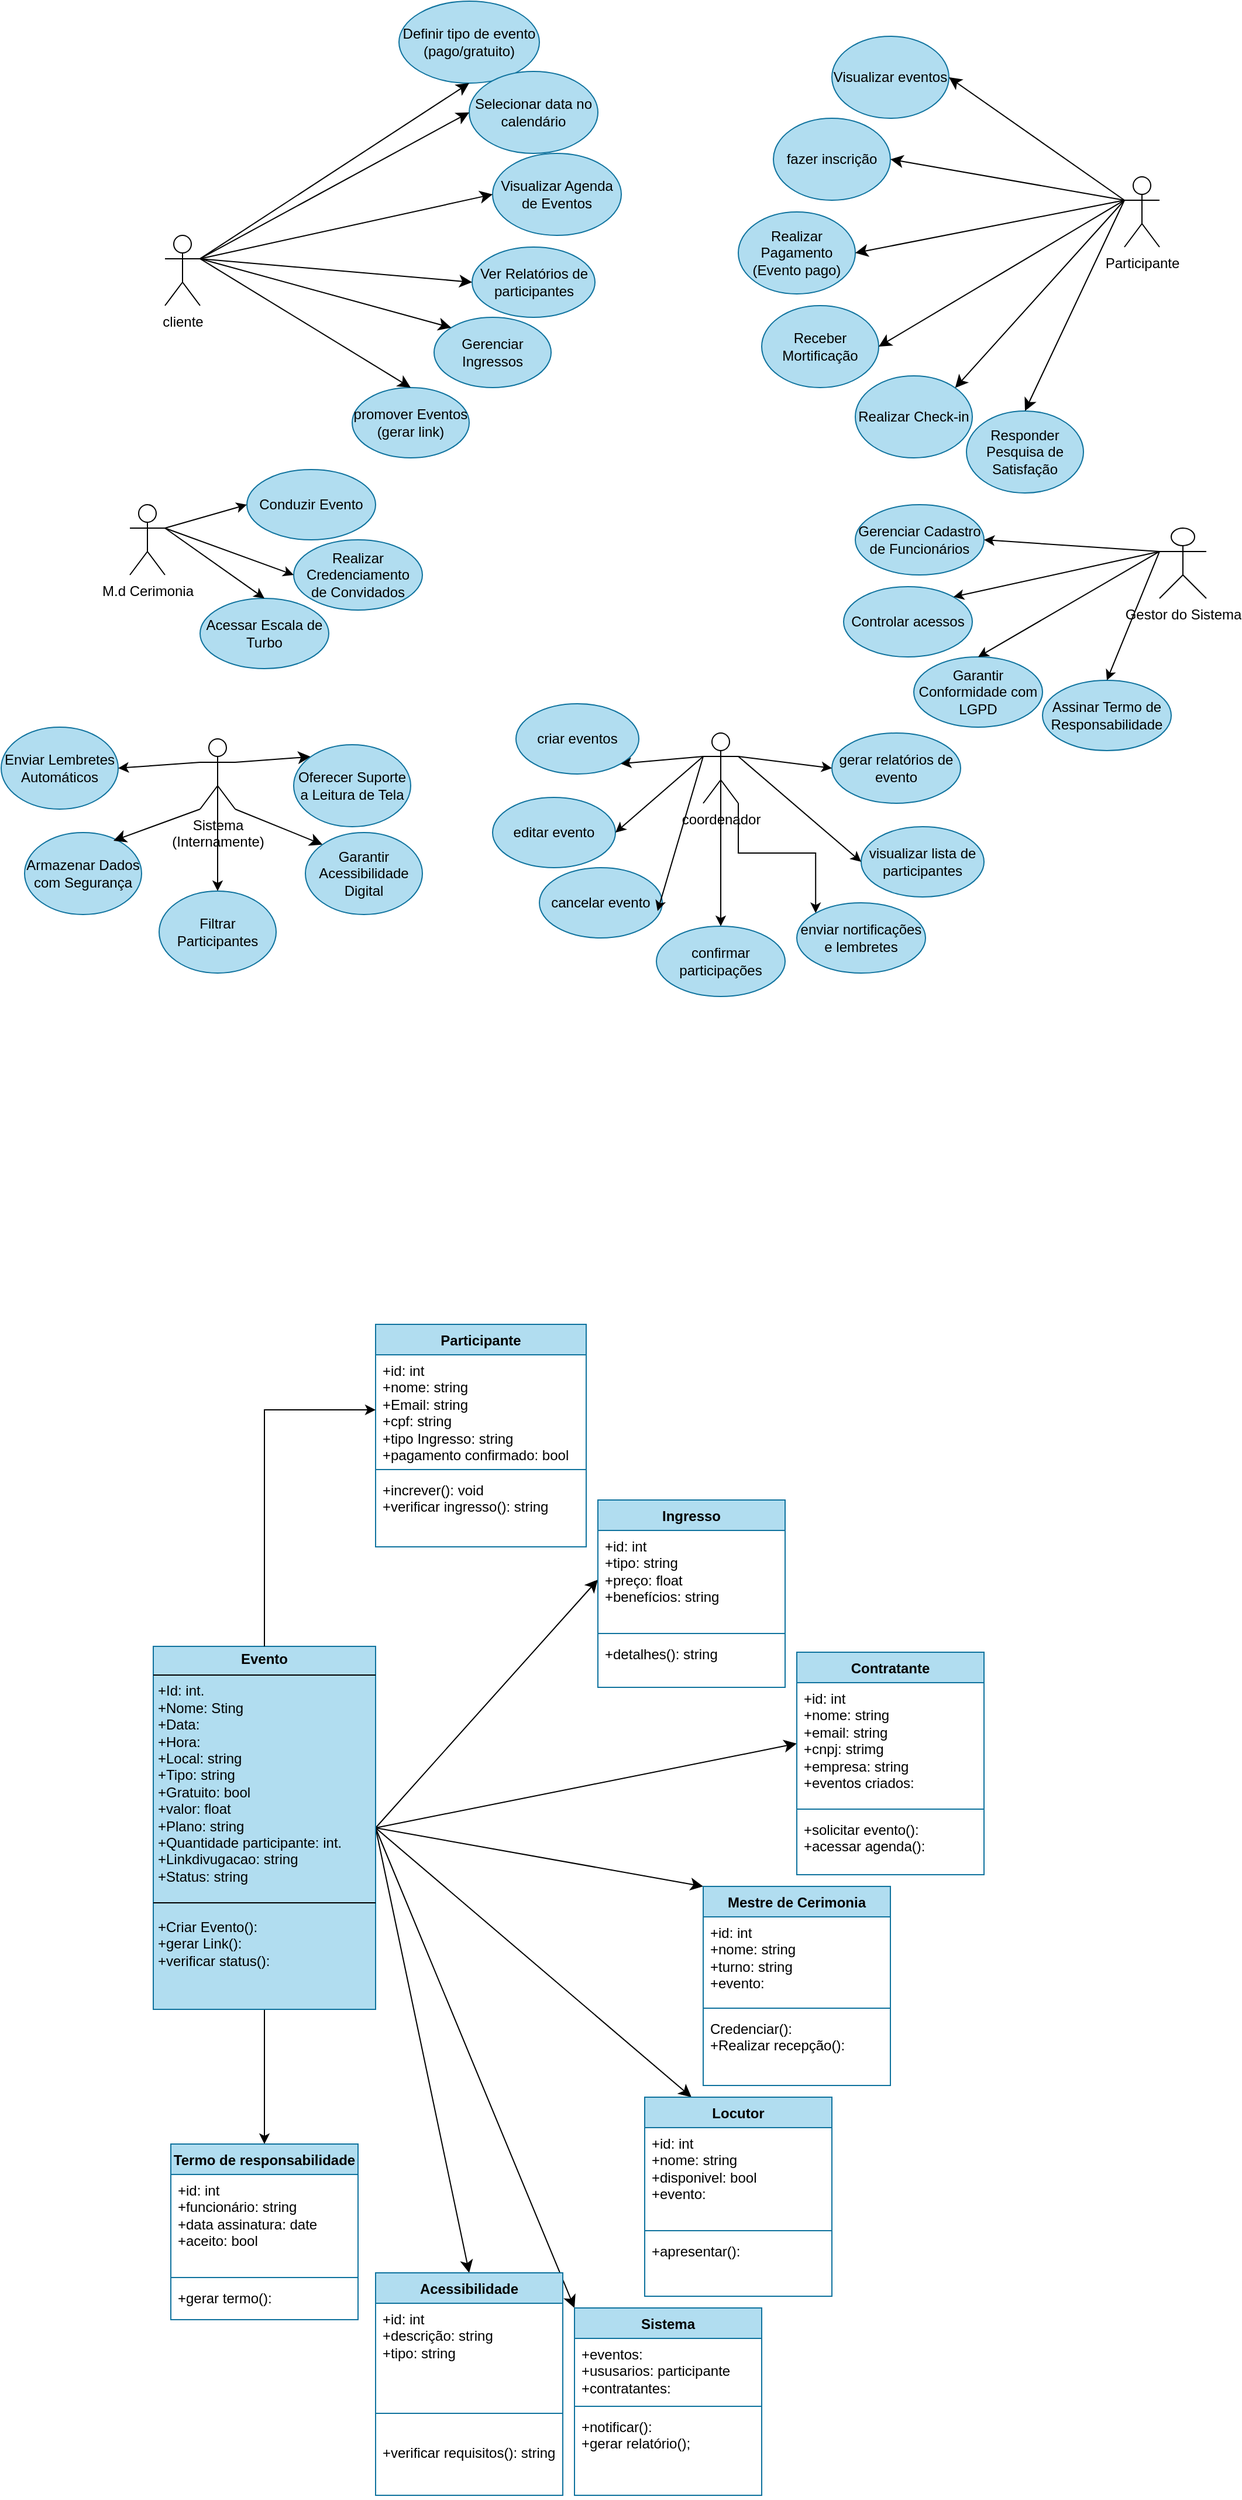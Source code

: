 <mxfile version="26.2.9">
  <diagram id="JZAWQ4HBpYYi_PpOlDHw" name="Página-1">
    <mxGraphModel dx="2228" dy="1177" grid="1" gridSize="10" guides="1" tooltips="1" connect="1" arrows="1" fold="1" page="0" pageScale="1" pageWidth="827" pageHeight="1169" math="0" shadow="0">
      <root>
        <mxCell id="0" />
        <mxCell id="1" parent="0" />
        <mxCell id="Cw2YdNeKRqLK89M7PTCB-3" value="cliente" style="shape=umlActor;verticalLabelPosition=bottom;verticalAlign=top;html=1;outlineConnect=0;" parent="1" vertex="1">
          <mxGeometry x="-290" y="-90" width="30" height="60" as="geometry" />
        </mxCell>
        <mxCell id="Cw2YdNeKRqLK89M7PTCB-4" value="Definir tipo de evento&lt;div&gt;(pago/gratuito)&lt;/div&gt;" style="ellipse;whiteSpace=wrap;html=1;fillColor=#b1ddf0;strokeColor=#10739e;" parent="1" vertex="1">
          <mxGeometry x="-90" y="-290" width="120" height="70" as="geometry" />
        </mxCell>
        <mxCell id="Cw2YdNeKRqLK89M7PTCB-6" value="Selecionar data no&lt;div&gt;calendário&lt;/div&gt;" style="ellipse;whiteSpace=wrap;html=1;fillColor=#b1ddf0;strokeColor=#10739e;" parent="1" vertex="1">
          <mxGeometry x="-30" y="-230" width="110" height="70" as="geometry" />
        </mxCell>
        <mxCell id="Cw2YdNeKRqLK89M7PTCB-8" value="Ver Relatórios de participantes" style="ellipse;whiteSpace=wrap;html=1;fillColor=#b1ddf0;strokeColor=#10739e;" parent="1" vertex="1">
          <mxGeometry x="-27.5" y="-80" width="105" height="60" as="geometry" />
        </mxCell>
        <mxCell id="Cw2YdNeKRqLK89M7PTCB-9" value="Visualizar Agenda de Eventos" style="ellipse;whiteSpace=wrap;html=1;fillColor=#b1ddf0;strokeColor=#10739e;" parent="1" vertex="1">
          <mxGeometry x="-10" y="-160" width="110" height="70" as="geometry" />
        </mxCell>
        <mxCell id="Cw2YdNeKRqLK89M7PTCB-10" value="Gerenciar Ingressos" style="ellipse;whiteSpace=wrap;html=1;fillColor=#b1ddf0;strokeColor=#10739e;" parent="1" vertex="1">
          <mxGeometry x="-60" y="-20" width="100" height="60" as="geometry" />
        </mxCell>
        <mxCell id="Cw2YdNeKRqLK89M7PTCB-11" value="promover Eventos&lt;div&gt;(gerar link)&lt;/div&gt;" style="ellipse;whiteSpace=wrap;html=1;fillColor=#b1ddf0;strokeColor=#10739e;" parent="1" vertex="1">
          <mxGeometry x="-130" y="40" width="100" height="60" as="geometry" />
        </mxCell>
        <mxCell id="Cw2YdNeKRqLK89M7PTCB-12" value="" style="endArrow=classic;html=1;rounded=0;fontSize=12;startSize=8;endSize=8;curved=1;entryX=0.5;entryY=1;entryDx=0;entryDy=0;exitX=1;exitY=0.333;exitDx=0;exitDy=0;exitPerimeter=0;" parent="1" source="Cw2YdNeKRqLK89M7PTCB-3" target="Cw2YdNeKRqLK89M7PTCB-4" edge="1">
          <mxGeometry width="50" height="50" relative="1" as="geometry">
            <mxPoint x="-120" y="-150" as="sourcePoint" />
            <mxPoint x="-70" y="-200" as="targetPoint" />
          </mxGeometry>
        </mxCell>
        <mxCell id="Cw2YdNeKRqLK89M7PTCB-13" value="" style="endArrow=classic;html=1;rounded=0;fontSize=12;startSize=8;endSize=8;curved=1;exitX=1;exitY=0.333;exitDx=0;exitDy=0;exitPerimeter=0;entryX=0;entryY=0.5;entryDx=0;entryDy=0;" parent="1" source="Cw2YdNeKRqLK89M7PTCB-3" target="Cw2YdNeKRqLK89M7PTCB-6" edge="1">
          <mxGeometry width="50" height="50" relative="1" as="geometry">
            <mxPoint x="-90" y="-100" as="sourcePoint" />
            <mxPoint x="-40" y="-150" as="targetPoint" />
          </mxGeometry>
        </mxCell>
        <mxCell id="Cw2YdNeKRqLK89M7PTCB-15" value="" style="endArrow=classic;html=1;rounded=0;fontSize=12;startSize=8;endSize=8;curved=1;exitX=1;exitY=0.333;exitDx=0;exitDy=0;exitPerimeter=0;entryX=0;entryY=0.5;entryDx=0;entryDy=0;" parent="1" source="Cw2YdNeKRqLK89M7PTCB-3" target="Cw2YdNeKRqLK89M7PTCB-9" edge="1">
          <mxGeometry width="50" height="50" relative="1" as="geometry">
            <mxPoint x="-70" y="-50" as="sourcePoint" />
            <mxPoint x="-20" y="-100" as="targetPoint" />
          </mxGeometry>
        </mxCell>
        <mxCell id="Cw2YdNeKRqLK89M7PTCB-16" value="" style="endArrow=classic;html=1;rounded=0;fontSize=12;startSize=8;endSize=8;curved=1;exitX=1;exitY=0.333;exitDx=0;exitDy=0;exitPerimeter=0;entryX=0;entryY=0.5;entryDx=0;entryDy=0;" parent="1" source="Cw2YdNeKRqLK89M7PTCB-3" target="Cw2YdNeKRqLK89M7PTCB-8" edge="1">
          <mxGeometry width="50" height="50" relative="1" as="geometry">
            <mxPoint x="-80" y="20" as="sourcePoint" />
            <mxPoint x="-30" y="-30" as="targetPoint" />
          </mxGeometry>
        </mxCell>
        <mxCell id="Cw2YdNeKRqLK89M7PTCB-17" value="" style="endArrow=classic;html=1;rounded=0;fontSize=12;startSize=8;endSize=8;curved=1;exitX=1;exitY=0.333;exitDx=0;exitDy=0;exitPerimeter=0;entryX=0;entryY=0;entryDx=0;entryDy=0;" parent="1" source="Cw2YdNeKRqLK89M7PTCB-3" target="Cw2YdNeKRqLK89M7PTCB-10" edge="1">
          <mxGeometry width="50" height="50" relative="1" as="geometry">
            <mxPoint x="-110" y="60" as="sourcePoint" />
            <mxPoint x="-60" y="10" as="targetPoint" />
          </mxGeometry>
        </mxCell>
        <mxCell id="Cw2YdNeKRqLK89M7PTCB-18" value="" style="endArrow=classic;html=1;rounded=0;fontSize=12;startSize=8;endSize=8;curved=1;exitX=1;exitY=0.333;exitDx=0;exitDy=0;exitPerimeter=0;entryX=0.5;entryY=0;entryDx=0;entryDy=0;" parent="1" source="Cw2YdNeKRqLK89M7PTCB-3" target="Cw2YdNeKRqLK89M7PTCB-11" edge="1">
          <mxGeometry width="50" height="50" relative="1" as="geometry">
            <mxPoint x="-140" y="-80" as="sourcePoint" />
            <mxPoint x="-40" y="40" as="targetPoint" />
          </mxGeometry>
        </mxCell>
        <mxCell id="Cw2YdNeKRqLK89M7PTCB-19" value="Participante" style="shape=umlActor;verticalLabelPosition=bottom;verticalAlign=top;html=1;outlineConnect=0;" parent="1" vertex="1">
          <mxGeometry x="530" y="-140" width="30" height="60" as="geometry" />
        </mxCell>
        <mxCell id="Cw2YdNeKRqLK89M7PTCB-20" value="fazer inscrição" style="ellipse;whiteSpace=wrap;html=1;fillColor=#b1ddf0;strokeColor=#10739e;" parent="1" vertex="1">
          <mxGeometry x="230" y="-190" width="100" height="70" as="geometry" />
        </mxCell>
        <mxCell id="Cw2YdNeKRqLK89M7PTCB-21" value="Realizar Check-in" style="ellipse;whiteSpace=wrap;html=1;fillColor=#b1ddf0;strokeColor=#10739e;" parent="1" vertex="1">
          <mxGeometry x="300" y="30" width="100" height="70" as="geometry" />
        </mxCell>
        <mxCell id="Cw2YdNeKRqLK89M7PTCB-22" value="Realizar Pagamento&lt;div&gt;(Evento pago)&lt;/div&gt;" style="ellipse;whiteSpace=wrap;html=1;fillColor=#b1ddf0;strokeColor=#10739e;" parent="1" vertex="1">
          <mxGeometry x="200" y="-110" width="100" height="70" as="geometry" />
        </mxCell>
        <mxCell id="Cw2YdNeKRqLK89M7PTCB-23" value="Visualizar eventos" style="ellipse;whiteSpace=wrap;html=1;fillColor=#b1ddf0;strokeColor=#10739e;" parent="1" vertex="1">
          <mxGeometry x="280" y="-260" width="100" height="70" as="geometry" />
        </mxCell>
        <mxCell id="Cw2YdNeKRqLK89M7PTCB-24" value="Responder Pesquisa de Satisfação" style="ellipse;whiteSpace=wrap;html=1;fillColor=#b1ddf0;strokeColor=#10739e;" parent="1" vertex="1">
          <mxGeometry x="395" y="60" width="100" height="70" as="geometry" />
        </mxCell>
        <mxCell id="Cw2YdNeKRqLK89M7PTCB-25" value="Receber Mortificação" style="ellipse;whiteSpace=wrap;html=1;fillColor=#b1ddf0;strokeColor=#10739e;" parent="1" vertex="1">
          <mxGeometry x="220" y="-30" width="100" height="70" as="geometry" />
        </mxCell>
        <mxCell id="Cw2YdNeKRqLK89M7PTCB-26" value="" style="endArrow=classic;html=1;rounded=0;fontSize=12;startSize=8;endSize=8;curved=1;exitX=0;exitY=0.333;exitDx=0;exitDy=0;exitPerimeter=0;entryX=1;entryY=0.5;entryDx=0;entryDy=0;" parent="1" source="Cw2YdNeKRqLK89M7PTCB-19" target="Cw2YdNeKRqLK89M7PTCB-23" edge="1">
          <mxGeometry width="50" height="50" relative="1" as="geometry">
            <mxPoint x="510" y="-20" as="sourcePoint" />
            <mxPoint x="560" y="-70" as="targetPoint" />
          </mxGeometry>
        </mxCell>
        <mxCell id="Cw2YdNeKRqLK89M7PTCB-27" value="" style="endArrow=classic;html=1;rounded=0;fontSize=12;startSize=8;endSize=8;curved=1;exitX=0;exitY=0.333;exitDx=0;exitDy=0;exitPerimeter=0;entryX=1;entryY=0.5;entryDx=0;entryDy=0;" parent="1" source="Cw2YdNeKRqLK89M7PTCB-19" target="Cw2YdNeKRqLK89M7PTCB-20" edge="1">
          <mxGeometry width="50" height="50" relative="1" as="geometry">
            <mxPoint x="650" y="-90" as="sourcePoint" />
            <mxPoint x="490" y="-215" as="targetPoint" />
          </mxGeometry>
        </mxCell>
        <mxCell id="Cw2YdNeKRqLK89M7PTCB-28" value="" style="endArrow=classic;html=1;rounded=0;fontSize=12;startSize=8;endSize=8;curved=1;exitX=0;exitY=0.333;exitDx=0;exitDy=0;exitPerimeter=0;entryX=1;entryY=0.5;entryDx=0;entryDy=0;" parent="1" source="Cw2YdNeKRqLK89M7PTCB-19" target="Cw2YdNeKRqLK89M7PTCB-22" edge="1">
          <mxGeometry width="50" height="50" relative="1" as="geometry">
            <mxPoint x="420" y="50" as="sourcePoint" />
            <mxPoint x="470" as="targetPoint" />
          </mxGeometry>
        </mxCell>
        <mxCell id="Cw2YdNeKRqLK89M7PTCB-29" value="" style="endArrow=classic;html=1;rounded=0;fontSize=12;startSize=8;endSize=8;curved=1;exitX=0;exitY=0.333;exitDx=0;exitDy=0;exitPerimeter=0;entryX=1;entryY=0.5;entryDx=0;entryDy=0;" parent="1" source="Cw2YdNeKRqLK89M7PTCB-19" target="Cw2YdNeKRqLK89M7PTCB-25" edge="1">
          <mxGeometry width="50" height="50" relative="1" as="geometry">
            <mxPoint x="420" y="50" as="sourcePoint" />
            <mxPoint x="470" as="targetPoint" />
          </mxGeometry>
        </mxCell>
        <mxCell id="Cw2YdNeKRqLK89M7PTCB-30" value="" style="endArrow=classic;html=1;rounded=0;fontSize=12;startSize=8;endSize=8;curved=1;exitX=0;exitY=0.333;exitDx=0;exitDy=0;exitPerimeter=0;entryX=1;entryY=0;entryDx=0;entryDy=0;" parent="1" source="Cw2YdNeKRqLK89M7PTCB-19" target="Cw2YdNeKRqLK89M7PTCB-21" edge="1">
          <mxGeometry width="50" height="50" relative="1" as="geometry">
            <mxPoint x="420" y="50" as="sourcePoint" />
            <mxPoint x="470" as="targetPoint" />
          </mxGeometry>
        </mxCell>
        <mxCell id="Cw2YdNeKRqLK89M7PTCB-31" value="" style="endArrow=classic;html=1;rounded=0;fontSize=12;startSize=8;endSize=8;curved=1;exitX=0;exitY=0.333;exitDx=0;exitDy=0;exitPerimeter=0;entryX=0.5;entryY=0;entryDx=0;entryDy=0;" parent="1" source="Cw2YdNeKRqLK89M7PTCB-19" target="Cw2YdNeKRqLK89M7PTCB-24" edge="1">
          <mxGeometry width="50" height="50" relative="1" as="geometry">
            <mxPoint x="420" y="50" as="sourcePoint" />
            <mxPoint x="470" as="targetPoint" />
          </mxGeometry>
        </mxCell>
        <mxCell id="D8xTDSF5IDan8IQZ-Gi8-1" style="edgeStyle=orthogonalEdgeStyle;rounded=0;orthogonalLoop=1;jettySize=auto;html=1;exitX=0;exitY=0.5;exitDx=0;exitDy=0;entryX=0;entryY=0.5;entryDx=0;entryDy=0;" parent="1" source="Cw2YdNeKRqLK89M7PTCB-34" target="Cw2YdNeKRqLK89M7PTCB-34" edge="1">
          <mxGeometry relative="1" as="geometry" />
        </mxCell>
        <mxCell id="Cw2YdNeKRqLK89M7PTCB-32" value="M.d Cerimonia" style="shape=umlActor;verticalLabelPosition=bottom;verticalAlign=top;html=1;outlineConnect=0;" parent="1" vertex="1">
          <mxGeometry x="-320" y="140" width="30" height="60" as="geometry" />
        </mxCell>
        <mxCell id="Cw2YdNeKRqLK89M7PTCB-33" value="Acessar Escala de Turbo" style="ellipse;whiteSpace=wrap;html=1;fillColor=#b1ddf0;strokeColor=#10739e;" parent="1" vertex="1">
          <mxGeometry x="-260" y="220" width="110" height="60" as="geometry" />
        </mxCell>
        <mxCell id="Cw2YdNeKRqLK89M7PTCB-34" value="Conduzir Evento" style="ellipse;whiteSpace=wrap;html=1;fillColor=#b1ddf0;strokeColor=#10739e;" parent="1" vertex="1">
          <mxGeometry x="-220" y="110" width="110" height="60" as="geometry" />
        </mxCell>
        <mxCell id="Cw2YdNeKRqLK89M7PTCB-35" value="Realizar Credenciamento&lt;div&gt;de Convidados&lt;/div&gt;" style="ellipse;whiteSpace=wrap;html=1;fillColor=#b1ddf0;strokeColor=#10739e;" parent="1" vertex="1">
          <mxGeometry x="-180" y="170" width="110" height="60" as="geometry" />
        </mxCell>
        <mxCell id="OIFbcGb65KLY2aVBBQ7B-6" style="edgeStyle=none;curved=1;rounded=0;orthogonalLoop=1;jettySize=auto;html=1;exitX=0;exitY=0;exitDx=0;exitDy=0;entryX=0;entryY=0;entryDx=0;entryDy=0;fontSize=12;startSize=8;endSize=8;" parent="1" source="OIFbcGb65KLY2aVBBQ7B-4" target="OIFbcGb65KLY2aVBBQ7B-4" edge="1">
          <mxGeometry relative="1" as="geometry" />
        </mxCell>
        <mxCell id="Cw2YdNeKRqLK89M7PTCB-39" value="Gestor do Sistema" style="shape=umlActor;verticalLabelPosition=bottom;verticalAlign=top;html=1;outlineConnect=0;" parent="1" vertex="1">
          <mxGeometry x="560" y="160" width="40" height="60" as="geometry" />
        </mxCell>
        <mxCell id="OIFbcGb65KLY2aVBBQ7B-1" value="Gerenciar Cadastro&lt;div&gt;de Funcionários&lt;/div&gt;" style="ellipse;whiteSpace=wrap;html=1;fillColor=#b1ddf0;strokeColor=#10739e;" parent="1" vertex="1">
          <mxGeometry x="300" y="140" width="110" height="60" as="geometry" />
        </mxCell>
        <mxCell id="OIFbcGb65KLY2aVBBQ7B-2" value="Controlar acessos" style="ellipse;whiteSpace=wrap;html=1;fillColor=#b1ddf0;strokeColor=#10739e;" parent="1" vertex="1">
          <mxGeometry x="290" y="210" width="110" height="60" as="geometry" />
        </mxCell>
        <mxCell id="OIFbcGb65KLY2aVBBQ7B-3" value="Garantir Conformidade com LGPD" style="ellipse;whiteSpace=wrap;html=1;fillColor=#b1ddf0;strokeColor=#10739e;" parent="1" vertex="1">
          <mxGeometry x="350" y="270" width="110" height="60" as="geometry" />
        </mxCell>
        <mxCell id="OIFbcGb65KLY2aVBBQ7B-4" value="Assinar Termo de Responsabilidade" style="ellipse;whiteSpace=wrap;html=1;fillColor=#b1ddf0;strokeColor=#10739e;" parent="1" vertex="1">
          <mxGeometry x="460" y="290" width="110" height="60" as="geometry" />
        </mxCell>
        <mxCell id="OIFbcGb65KLY2aVBBQ7B-19" style="edgeStyle=none;curved=1;rounded=0;orthogonalLoop=1;jettySize=auto;html=1;exitX=1;exitY=1;exitDx=0;exitDy=0;exitPerimeter=0;entryX=0;entryY=0;entryDx=0;entryDy=0;fontSize=12;startSize=8;endSize=8;" parent="1" source="OIFbcGb65KLY2aVBBQ7B-10" target="OIFbcGb65KLY2aVBBQ7B-15" edge="1">
          <mxGeometry relative="1" as="geometry" />
        </mxCell>
        <mxCell id="OIFbcGb65KLY2aVBBQ7B-20" style="edgeStyle=none;curved=1;rounded=0;orthogonalLoop=1;jettySize=auto;html=1;exitX=1;exitY=0.333;exitDx=0;exitDy=0;exitPerimeter=0;entryX=0;entryY=0;entryDx=0;entryDy=0;fontSize=12;startSize=8;endSize=8;" parent="1" source="OIFbcGb65KLY2aVBBQ7B-10" target="OIFbcGb65KLY2aVBBQ7B-13" edge="1">
          <mxGeometry relative="1" as="geometry" />
        </mxCell>
        <mxCell id="gDpR69PTgGs3WvubKEEz-7" style="edgeStyle=orthogonalEdgeStyle;rounded=0;orthogonalLoop=1;jettySize=auto;html=1;exitX=0.5;exitY=0.5;exitDx=0;exitDy=0;exitPerimeter=0;entryX=0.5;entryY=0;entryDx=0;entryDy=0;" edge="1" parent="1" source="OIFbcGb65KLY2aVBBQ7B-10" target="OIFbcGb65KLY2aVBBQ7B-14">
          <mxGeometry relative="1" as="geometry" />
        </mxCell>
        <mxCell id="OIFbcGb65KLY2aVBBQ7B-10" value="Sistema&lt;div&gt;(Internamente)&lt;/div&gt;" style="shape=umlActor;verticalLabelPosition=bottom;verticalAlign=top;html=1;outlineConnect=0;" parent="1" vertex="1">
          <mxGeometry x="-260" y="340" width="30" height="60" as="geometry" />
        </mxCell>
        <mxCell id="OIFbcGb65KLY2aVBBQ7B-11" value="Enviar Lembretes Automáticos" style="ellipse;whiteSpace=wrap;html=1;fillColor=#b1ddf0;strokeColor=#10739e;" parent="1" vertex="1">
          <mxGeometry x="-430" y="330" width="100" height="70" as="geometry" />
        </mxCell>
        <mxCell id="OIFbcGb65KLY2aVBBQ7B-12" value="Armazenar Dados com Segurança" style="ellipse;whiteSpace=wrap;html=1;fillColor=#b1ddf0;strokeColor=#10739e;" parent="1" vertex="1">
          <mxGeometry x="-410" y="420" width="100" height="70" as="geometry" />
        </mxCell>
        <mxCell id="OIFbcGb65KLY2aVBBQ7B-13" value="Oferecer Suporte a Leitura de Tela" style="ellipse;whiteSpace=wrap;html=1;fillColor=#b1ddf0;strokeColor=#10739e;" parent="1" vertex="1">
          <mxGeometry x="-180" y="345" width="100" height="70" as="geometry" />
        </mxCell>
        <mxCell id="OIFbcGb65KLY2aVBBQ7B-14" value="Filtrar Participantes" style="ellipse;whiteSpace=wrap;html=1;fillColor=#b1ddf0;strokeColor=#10739e;" parent="1" vertex="1">
          <mxGeometry x="-295" y="470" width="100" height="70" as="geometry" />
        </mxCell>
        <mxCell id="OIFbcGb65KLY2aVBBQ7B-15" value="Garantir Acessibilidade Digital" style="ellipse;whiteSpace=wrap;html=1;fillColor=#b1ddf0;strokeColor=#10739e;" parent="1" vertex="1">
          <mxGeometry x="-170" y="420" width="100" height="70" as="geometry" />
        </mxCell>
        <mxCell id="OIFbcGb65KLY2aVBBQ7B-17" style="edgeStyle=none;curved=1;rounded=0;orthogonalLoop=1;jettySize=auto;html=1;exitX=0;exitY=1;exitDx=0;exitDy=0;exitPerimeter=0;entryX=0.76;entryY=0.1;entryDx=0;entryDy=0;entryPerimeter=0;fontSize=12;startSize=8;endSize=8;" parent="1" source="OIFbcGb65KLY2aVBBQ7B-10" target="OIFbcGb65KLY2aVBBQ7B-12" edge="1">
          <mxGeometry relative="1" as="geometry" />
        </mxCell>
        <mxCell id="OIFbcGb65KLY2aVBBQ7B-85" style="edgeStyle=none;curved=1;rounded=0;orthogonalLoop=1;jettySize=auto;html=1;exitX=1;exitY=0.5;exitDx=0;exitDy=0;entryX=0;entryY=0.5;entryDx=0;entryDy=0;fontSize=12;startSize=8;endSize=8;" parent="1" source="OIFbcGb65KLY2aVBBQ7B-22" target="OIFbcGb65KLY2aVBBQ7B-34" edge="1">
          <mxGeometry relative="1" as="geometry" />
        </mxCell>
        <mxCell id="OIFbcGb65KLY2aVBBQ7B-86" style="edgeStyle=none;curved=1;rounded=0;orthogonalLoop=1;jettySize=auto;html=1;exitX=1;exitY=0.5;exitDx=0;exitDy=0;entryX=0;entryY=0.5;entryDx=0;entryDy=0;fontSize=12;startSize=8;endSize=8;" parent="1" source="OIFbcGb65KLY2aVBBQ7B-22" target="OIFbcGb65KLY2aVBBQ7B-38" edge="1">
          <mxGeometry relative="1" as="geometry" />
        </mxCell>
        <mxCell id="OIFbcGb65KLY2aVBBQ7B-87" style="edgeStyle=none;curved=1;rounded=0;orthogonalLoop=1;jettySize=auto;html=1;exitX=1;exitY=0.5;exitDx=0;exitDy=0;entryX=0;entryY=0;entryDx=0;entryDy=0;fontSize=12;startSize=8;endSize=8;" parent="1" source="OIFbcGb65KLY2aVBBQ7B-22" target="OIFbcGb65KLY2aVBBQ7B-41" edge="1">
          <mxGeometry relative="1" as="geometry" />
        </mxCell>
        <mxCell id="OIFbcGb65KLY2aVBBQ7B-88" style="edgeStyle=none;curved=1;rounded=0;orthogonalLoop=1;jettySize=auto;html=1;exitX=1;exitY=0.5;exitDx=0;exitDy=0;entryX=0.25;entryY=0;entryDx=0;entryDy=0;fontSize=12;startSize=8;endSize=8;" parent="1" source="OIFbcGb65KLY2aVBBQ7B-22" target="OIFbcGb65KLY2aVBBQ7B-49" edge="1">
          <mxGeometry relative="1" as="geometry" />
        </mxCell>
        <mxCell id="OIFbcGb65KLY2aVBBQ7B-91" style="edgeStyle=none;curved=1;rounded=0;orthogonalLoop=1;jettySize=auto;html=1;exitX=1;exitY=0.5;exitDx=0;exitDy=0;entryX=0.5;entryY=0;entryDx=0;entryDy=0;fontSize=12;startSize=8;endSize=8;" parent="1" source="OIFbcGb65KLY2aVBBQ7B-22" target="OIFbcGb65KLY2aVBBQ7B-57" edge="1">
          <mxGeometry relative="1" as="geometry" />
        </mxCell>
        <mxCell id="OIFbcGb65KLY2aVBBQ7B-93" style="edgeStyle=none;curved=1;rounded=0;orthogonalLoop=1;jettySize=auto;html=1;exitX=1;exitY=0.5;exitDx=0;exitDy=0;entryX=0;entryY=0;entryDx=0;entryDy=0;fontSize=12;startSize=8;endSize=8;" parent="1" source="OIFbcGb65KLY2aVBBQ7B-22" target="OIFbcGb65KLY2aVBBQ7B-53" edge="1">
          <mxGeometry relative="1" as="geometry" />
        </mxCell>
        <mxCell id="D8xTDSF5IDan8IQZ-Gi8-15" style="edgeStyle=orthogonalEdgeStyle;rounded=0;orthogonalLoop=1;jettySize=auto;html=1;exitX=0.5;exitY=1;exitDx=0;exitDy=0;entryX=0.5;entryY=0;entryDx=0;entryDy=0;" parent="1" source="OIFbcGb65KLY2aVBBQ7B-22" target="OIFbcGb65KLY2aVBBQ7B-61" edge="1">
          <mxGeometry relative="1" as="geometry" />
        </mxCell>
        <mxCell id="OIFbcGb65KLY2aVBBQ7B-22" value="&lt;p style=&quot;margin:0px;margin-top:4px;text-align:center;&quot;&gt;&lt;b&gt;Evento&lt;/b&gt;&lt;/p&gt;&lt;hr size=&quot;1&quot; style=&quot;border-style:solid;&quot;&gt;&lt;p style=&quot;margin:0px;margin-left:4px;&quot;&gt;&lt;/p&gt;&lt;p style=&quot;margin:0px;margin-left:4px;&quot;&gt;+Id: int.&lt;/p&gt;&lt;p style=&quot;margin:0px;margin-left:4px;&quot;&gt;+Nome: Sting&lt;/p&gt;&lt;p style=&quot;margin:0px;margin-left:4px;&quot;&gt;+Data:&lt;/p&gt;&lt;p style=&quot;margin:0px;margin-left:4px;&quot;&gt;+Hora:&lt;/p&gt;&lt;p style=&quot;margin:0px;margin-left:4px;&quot;&gt;+Local:&amp;nbsp;&lt;span style=&quot;background-color: transparent; color: light-dark(rgb(0, 0, 0), rgb(255, 255, 255));&quot;&gt;string&lt;/span&gt;&lt;/p&gt;&lt;p style=&quot;margin:0px;margin-left:4px;&quot;&gt;+Tipo: string&lt;/p&gt;&lt;p style=&quot;margin:0px;margin-left:4px;&quot;&gt;+Gratuito: bool&lt;/p&gt;&lt;p style=&quot;margin:0px;margin-left:4px;&quot;&gt;+valor: float&lt;/p&gt;&lt;p style=&quot;margin:0px;margin-left:4px;&quot;&gt;+Plano: string&lt;/p&gt;&lt;p style=&quot;margin:0px;margin-left:4px;&quot;&gt;+Quantidade participante: int.&lt;/p&gt;&lt;p style=&quot;margin:0px;margin-left:4px;&quot;&gt;+Linkdivugacao: string&lt;/p&gt;&lt;p style=&quot;margin:0px;margin-left:4px;&quot;&gt;+Status: string&lt;/p&gt;&lt;p style=&quot;margin:0px;margin-left:4px;&quot;&gt;&lt;br&gt;&lt;/p&gt;&lt;p style=&quot;margin:0px;margin-left:4px;&quot;&gt;&lt;br&gt;&lt;/p&gt;&lt;p style=&quot;margin:0px;margin-left:4px;&quot;&gt;+Criar Evento():&lt;/p&gt;&lt;p style=&quot;margin:0px;margin-left:4px;&quot;&gt;+gerar Link():&lt;/p&gt;&lt;p style=&quot;margin:0px;margin-left:4px;&quot;&gt;+verificar status():&lt;/p&gt;&lt;p style=&quot;margin:0px;margin-left:4px;&quot;&gt;&lt;br&gt;&lt;/p&gt;&lt;p style=&quot;margin:0px;margin-left:4px;&quot;&gt;&lt;br&gt;&lt;/p&gt;" style="verticalAlign=top;align=left;overflow=fill;html=1;whiteSpace=wrap;fillColor=#b1ddf0;strokeColor=#10739e;" parent="1" vertex="1">
          <mxGeometry x="-300" y="1115" width="190" height="310" as="geometry" />
        </mxCell>
        <mxCell id="OIFbcGb65KLY2aVBBQ7B-23" value="" style="line;strokeWidth=1;fillColor=none;align=left;verticalAlign=middle;spacingTop=-1;spacingLeft=3;spacingRight=3;rotatable=0;labelPosition=right;points=[];portConstraint=eastwest;strokeColor=inherit;" parent="1" vertex="1">
          <mxGeometry x="-300" y="1330" width="190" height="8" as="geometry" />
        </mxCell>
        <mxCell id="OIFbcGb65KLY2aVBBQ7B-25" value="Participante" style="swimlane;fontStyle=1;align=center;verticalAlign=top;childLayout=stackLayout;horizontal=1;startSize=26;horizontalStack=0;resizeParent=1;resizeParentMax=0;resizeLast=0;collapsible=1;marginBottom=0;whiteSpace=wrap;html=1;fillColor=#b1ddf0;strokeColor=#10739e;" parent="1" vertex="1">
          <mxGeometry x="-110" y="840" width="180" height="190" as="geometry" />
        </mxCell>
        <mxCell id="OIFbcGb65KLY2aVBBQ7B-26" value="+id: int&lt;div&gt;+nome: string&lt;/div&gt;&lt;div&gt;+Email: string&lt;/div&gt;&lt;div&gt;+cpf: string&lt;/div&gt;&lt;div&gt;+tipo Ingresso: string&lt;/div&gt;&lt;div&gt;+pagamento confirmado: bool&lt;/div&gt;" style="text;strokeColor=none;fillColor=none;align=left;verticalAlign=top;spacingLeft=4;spacingRight=4;overflow=hidden;rotatable=0;points=[[0,0.5],[1,0.5]];portConstraint=eastwest;whiteSpace=wrap;html=1;" parent="OIFbcGb65KLY2aVBBQ7B-25" vertex="1">
          <mxGeometry y="26" width="180" height="94" as="geometry" />
        </mxCell>
        <mxCell id="OIFbcGb65KLY2aVBBQ7B-27" value="" style="line;strokeWidth=1;fillColor=none;align=left;verticalAlign=middle;spacingTop=-1;spacingLeft=3;spacingRight=3;rotatable=0;labelPosition=right;points=[];portConstraint=eastwest;strokeColor=inherit;" parent="OIFbcGb65KLY2aVBBQ7B-25" vertex="1">
          <mxGeometry y="120" width="180" height="8" as="geometry" />
        </mxCell>
        <mxCell id="OIFbcGb65KLY2aVBBQ7B-28" value="+increver(): void&lt;div&gt;+verificar ingresso(): string&lt;/div&gt;" style="text;strokeColor=none;fillColor=none;align=left;verticalAlign=top;spacingLeft=4;spacingRight=4;overflow=hidden;rotatable=0;points=[[0,0.5],[1,0.5]];portConstraint=eastwest;whiteSpace=wrap;html=1;" parent="OIFbcGb65KLY2aVBBQ7B-25" vertex="1">
          <mxGeometry y="128" width="180" height="62" as="geometry" />
        </mxCell>
        <mxCell id="OIFbcGb65KLY2aVBBQ7B-33" value="Ingresso" style="swimlane;fontStyle=1;align=center;verticalAlign=top;childLayout=stackLayout;horizontal=1;startSize=26;horizontalStack=0;resizeParent=1;resizeParentMax=0;resizeLast=0;collapsible=1;marginBottom=0;whiteSpace=wrap;html=1;fillColor=#b1ddf0;strokeColor=#10739e;" parent="1" vertex="1">
          <mxGeometry x="80" y="990" width="160" height="160" as="geometry" />
        </mxCell>
        <mxCell id="OIFbcGb65KLY2aVBBQ7B-34" value="+id: int&lt;div&gt;+tipo: string&lt;/div&gt;&lt;div&gt;+preço: float&lt;/div&gt;&lt;div&gt;+benefícios: string&lt;/div&gt;" style="text;strokeColor=none;fillColor=none;align=left;verticalAlign=top;spacingLeft=4;spacingRight=4;overflow=hidden;rotatable=0;points=[[0,0.5],[1,0.5]];portConstraint=eastwest;whiteSpace=wrap;html=1;" parent="OIFbcGb65KLY2aVBBQ7B-33" vertex="1">
          <mxGeometry y="26" width="160" height="84" as="geometry" />
        </mxCell>
        <mxCell id="OIFbcGb65KLY2aVBBQ7B-35" value="" style="line;strokeWidth=1;fillColor=none;align=left;verticalAlign=middle;spacingTop=-1;spacingLeft=3;spacingRight=3;rotatable=0;labelPosition=right;points=[];portConstraint=eastwest;strokeColor=inherit;" parent="OIFbcGb65KLY2aVBBQ7B-33" vertex="1">
          <mxGeometry y="110" width="160" height="8" as="geometry" />
        </mxCell>
        <mxCell id="OIFbcGb65KLY2aVBBQ7B-36" value="+detalhes(): string" style="text;strokeColor=none;fillColor=none;align=left;verticalAlign=top;spacingLeft=4;spacingRight=4;overflow=hidden;rotatable=0;points=[[0,0.5],[1,0.5]];portConstraint=eastwest;whiteSpace=wrap;html=1;" parent="OIFbcGb65KLY2aVBBQ7B-33" vertex="1">
          <mxGeometry y="118" width="160" height="42" as="geometry" />
        </mxCell>
        <mxCell id="OIFbcGb65KLY2aVBBQ7B-37" value="Contratante" style="swimlane;fontStyle=1;align=center;verticalAlign=top;childLayout=stackLayout;horizontal=1;startSize=26;horizontalStack=0;resizeParent=1;resizeParentMax=0;resizeLast=0;collapsible=1;marginBottom=0;whiteSpace=wrap;html=1;fillColor=#b1ddf0;strokeColor=#10739e;" parent="1" vertex="1">
          <mxGeometry x="250" y="1120" width="160" height="190" as="geometry" />
        </mxCell>
        <mxCell id="OIFbcGb65KLY2aVBBQ7B-38" value="+id: int&lt;div&gt;+nome: string&lt;/div&gt;&lt;div&gt;+email: string&lt;/div&gt;&lt;div&gt;+cnpj: strimg&lt;/div&gt;&lt;div&gt;+empresa: string&lt;/div&gt;&lt;div&gt;+eventos criados:&lt;/div&gt;" style="text;strokeColor=none;fillColor=none;align=left;verticalAlign=top;spacingLeft=4;spacingRight=4;overflow=hidden;rotatable=0;points=[[0,0.5],[1,0.5]];portConstraint=eastwest;whiteSpace=wrap;html=1;" parent="OIFbcGb65KLY2aVBBQ7B-37" vertex="1">
          <mxGeometry y="26" width="160" height="104" as="geometry" />
        </mxCell>
        <mxCell id="OIFbcGb65KLY2aVBBQ7B-39" value="" style="line;strokeWidth=1;fillColor=none;align=left;verticalAlign=middle;spacingTop=-1;spacingLeft=3;spacingRight=3;rotatable=0;labelPosition=right;points=[];portConstraint=eastwest;strokeColor=inherit;" parent="OIFbcGb65KLY2aVBBQ7B-37" vertex="1">
          <mxGeometry y="130" width="160" height="8" as="geometry" />
        </mxCell>
        <mxCell id="OIFbcGb65KLY2aVBBQ7B-40" value="+solicitar evento():&lt;div&gt;+acessar agenda():&lt;/div&gt;" style="text;strokeColor=none;fillColor=none;align=left;verticalAlign=top;spacingLeft=4;spacingRight=4;overflow=hidden;rotatable=0;points=[[0,0.5],[1,0.5]];portConstraint=eastwest;whiteSpace=wrap;html=1;" parent="OIFbcGb65KLY2aVBBQ7B-37" vertex="1">
          <mxGeometry y="138" width="160" height="52" as="geometry" />
        </mxCell>
        <mxCell id="OIFbcGb65KLY2aVBBQ7B-41" value="Mestre de Cerimonia" style="swimlane;fontStyle=1;align=center;verticalAlign=top;childLayout=stackLayout;horizontal=1;startSize=26;horizontalStack=0;resizeParent=1;resizeParentMax=0;resizeLast=0;collapsible=1;marginBottom=0;whiteSpace=wrap;html=1;fillColor=#b1ddf0;strokeColor=#10739e;" parent="1" vertex="1">
          <mxGeometry x="170" y="1320" width="160" height="170" as="geometry" />
        </mxCell>
        <mxCell id="OIFbcGb65KLY2aVBBQ7B-42" value="+id: int&lt;div&gt;+nome: string&lt;/div&gt;&lt;div&gt;+turno: string&lt;/div&gt;&lt;div&gt;+evento:&amp;nbsp;&lt;/div&gt;" style="text;strokeColor=none;fillColor=none;align=left;verticalAlign=top;spacingLeft=4;spacingRight=4;overflow=hidden;rotatable=0;points=[[0,0.5],[1,0.5]];portConstraint=eastwest;whiteSpace=wrap;html=1;" parent="OIFbcGb65KLY2aVBBQ7B-41" vertex="1">
          <mxGeometry y="26" width="160" height="74" as="geometry" />
        </mxCell>
        <mxCell id="OIFbcGb65KLY2aVBBQ7B-43" value="" style="line;strokeWidth=1;fillColor=none;align=left;verticalAlign=middle;spacingTop=-1;spacingLeft=3;spacingRight=3;rotatable=0;labelPosition=right;points=[];portConstraint=eastwest;strokeColor=inherit;" parent="OIFbcGb65KLY2aVBBQ7B-41" vertex="1">
          <mxGeometry y="100" width="160" height="8" as="geometry" />
        </mxCell>
        <mxCell id="OIFbcGb65KLY2aVBBQ7B-44" value="Credenciar():&lt;div&gt;+Realizar recepção():&lt;/div&gt;" style="text;strokeColor=none;fillColor=none;align=left;verticalAlign=top;spacingLeft=4;spacingRight=4;overflow=hidden;rotatable=0;points=[[0,0.5],[1,0.5]];portConstraint=eastwest;whiteSpace=wrap;html=1;" parent="OIFbcGb65KLY2aVBBQ7B-41" vertex="1">
          <mxGeometry y="108" width="160" height="62" as="geometry" />
        </mxCell>
        <mxCell id="OIFbcGb65KLY2aVBBQ7B-49" value="Locutor" style="swimlane;fontStyle=1;align=center;verticalAlign=top;childLayout=stackLayout;horizontal=1;startSize=26;horizontalStack=0;resizeParent=1;resizeParentMax=0;resizeLast=0;collapsible=1;marginBottom=0;whiteSpace=wrap;html=1;fillColor=#b1ddf0;strokeColor=#10739e;" parent="1" vertex="1">
          <mxGeometry x="120" y="1500" width="160" height="170" as="geometry" />
        </mxCell>
        <mxCell id="OIFbcGb65KLY2aVBBQ7B-50" value="+id: int&lt;div&gt;+nome: string&lt;/div&gt;&lt;div&gt;+disponivel: bool&lt;/div&gt;&lt;div&gt;+evento:&lt;/div&gt;" style="text;strokeColor=none;fillColor=none;align=left;verticalAlign=top;spacingLeft=4;spacingRight=4;overflow=hidden;rotatable=0;points=[[0,0.5],[1,0.5]];portConstraint=eastwest;whiteSpace=wrap;html=1;" parent="OIFbcGb65KLY2aVBBQ7B-49" vertex="1">
          <mxGeometry y="26" width="160" height="84" as="geometry" />
        </mxCell>
        <mxCell id="OIFbcGb65KLY2aVBBQ7B-51" value="" style="line;strokeWidth=1;fillColor=none;align=left;verticalAlign=middle;spacingTop=-1;spacingLeft=3;spacingRight=3;rotatable=0;labelPosition=right;points=[];portConstraint=eastwest;strokeColor=inherit;" parent="OIFbcGb65KLY2aVBBQ7B-49" vertex="1">
          <mxGeometry y="110" width="160" height="8" as="geometry" />
        </mxCell>
        <mxCell id="OIFbcGb65KLY2aVBBQ7B-52" value="+apresentar():" style="text;strokeColor=none;fillColor=none;align=left;verticalAlign=top;spacingLeft=4;spacingRight=4;overflow=hidden;rotatable=0;points=[[0,0.5],[1,0.5]];portConstraint=eastwest;whiteSpace=wrap;html=1;" parent="OIFbcGb65KLY2aVBBQ7B-49" vertex="1">
          <mxGeometry y="118" width="160" height="52" as="geometry" />
        </mxCell>
        <mxCell id="OIFbcGb65KLY2aVBBQ7B-53" value="Sistema" style="swimlane;fontStyle=1;align=center;verticalAlign=top;childLayout=stackLayout;horizontal=1;startSize=26;horizontalStack=0;resizeParent=1;resizeParentMax=0;resizeLast=0;collapsible=1;marginBottom=0;whiteSpace=wrap;html=1;fillColor=#b1ddf0;strokeColor=#10739e;" parent="1" vertex="1">
          <mxGeometry x="60" y="1680" width="160" height="160" as="geometry" />
        </mxCell>
        <mxCell id="OIFbcGb65KLY2aVBBQ7B-54" value="+eventos:&lt;div&gt;+ususarios: participante&lt;/div&gt;&lt;div&gt;+contratantes:&lt;/div&gt;" style="text;strokeColor=none;fillColor=none;align=left;verticalAlign=top;spacingLeft=4;spacingRight=4;overflow=hidden;rotatable=0;points=[[0,0.5],[1,0.5]];portConstraint=eastwest;whiteSpace=wrap;html=1;" parent="OIFbcGb65KLY2aVBBQ7B-53" vertex="1">
          <mxGeometry y="26" width="160" height="54" as="geometry" />
        </mxCell>
        <mxCell id="OIFbcGb65KLY2aVBBQ7B-55" value="" style="line;strokeWidth=1;fillColor=none;align=left;verticalAlign=middle;spacingTop=-1;spacingLeft=3;spacingRight=3;rotatable=0;labelPosition=right;points=[];portConstraint=eastwest;strokeColor=inherit;" parent="OIFbcGb65KLY2aVBBQ7B-53" vertex="1">
          <mxGeometry y="80" width="160" height="8" as="geometry" />
        </mxCell>
        <mxCell id="OIFbcGb65KLY2aVBBQ7B-56" value="+notificar():&lt;div&gt;+gerar relatório();&lt;/div&gt;" style="text;strokeColor=none;fillColor=none;align=left;verticalAlign=top;spacingLeft=4;spacingRight=4;overflow=hidden;rotatable=0;points=[[0,0.5],[1,0.5]];portConstraint=eastwest;whiteSpace=wrap;html=1;" parent="OIFbcGb65KLY2aVBBQ7B-53" vertex="1">
          <mxGeometry y="88" width="160" height="72" as="geometry" />
        </mxCell>
        <mxCell id="OIFbcGb65KLY2aVBBQ7B-57" value="Acessibilidade" style="swimlane;fontStyle=1;align=center;verticalAlign=top;childLayout=stackLayout;horizontal=1;startSize=26;horizontalStack=0;resizeParent=1;resizeParentMax=0;resizeLast=0;collapsible=1;marginBottom=0;whiteSpace=wrap;html=1;fillColor=#b1ddf0;strokeColor=#10739e;" parent="1" vertex="1">
          <mxGeometry x="-110" y="1650" width="160" height="190" as="geometry" />
        </mxCell>
        <mxCell id="OIFbcGb65KLY2aVBBQ7B-58" value="+id: int&lt;div&gt;+descrição: string&lt;/div&gt;&lt;div&gt;+tipo: string&lt;/div&gt;&lt;div&gt;&lt;br&gt;&lt;/div&gt;" style="text;strokeColor=none;fillColor=none;align=left;verticalAlign=top;spacingLeft=4;spacingRight=4;overflow=hidden;rotatable=0;points=[[0,0.5],[1,0.5]];portConstraint=eastwest;whiteSpace=wrap;html=1;" parent="OIFbcGb65KLY2aVBBQ7B-57" vertex="1">
          <mxGeometry y="26" width="160" height="74" as="geometry" />
        </mxCell>
        <mxCell id="OIFbcGb65KLY2aVBBQ7B-59" value="" style="line;strokeWidth=1;fillColor=none;align=left;verticalAlign=middle;spacingTop=-1;spacingLeft=3;spacingRight=3;rotatable=0;labelPosition=right;points=[];portConstraint=eastwest;strokeColor=inherit;" parent="OIFbcGb65KLY2aVBBQ7B-57" vertex="1">
          <mxGeometry y="100" width="160" height="40" as="geometry" />
        </mxCell>
        <mxCell id="OIFbcGb65KLY2aVBBQ7B-60" value="+verificar requisitos(): string" style="text;strokeColor=none;fillColor=none;align=left;verticalAlign=top;spacingLeft=4;spacingRight=4;overflow=hidden;rotatable=0;points=[[0,0.5],[1,0.5]];portConstraint=eastwest;whiteSpace=wrap;html=1;" parent="OIFbcGb65KLY2aVBBQ7B-57" vertex="1">
          <mxGeometry y="140" width="160" height="50" as="geometry" />
        </mxCell>
        <mxCell id="OIFbcGb65KLY2aVBBQ7B-61" value="Termo de responsabilidade" style="swimlane;fontStyle=1;align=center;verticalAlign=top;childLayout=stackLayout;horizontal=1;startSize=26;horizontalStack=0;resizeParent=1;resizeParentMax=0;resizeLast=0;collapsible=1;marginBottom=0;whiteSpace=wrap;html=1;fillColor=#b1ddf0;strokeColor=#10739e;" parent="1" vertex="1">
          <mxGeometry x="-285" y="1540" width="160" height="150" as="geometry" />
        </mxCell>
        <mxCell id="OIFbcGb65KLY2aVBBQ7B-62" value="+id: int&lt;div&gt;+funcionário: string&lt;/div&gt;&lt;div&gt;+data assinatura: date&lt;/div&gt;&lt;div&gt;+aceito: bool&lt;/div&gt;" style="text;strokeColor=none;fillColor=none;align=left;verticalAlign=top;spacingLeft=4;spacingRight=4;overflow=hidden;rotatable=0;points=[[0,0.5],[1,0.5]];portConstraint=eastwest;whiteSpace=wrap;html=1;" parent="OIFbcGb65KLY2aVBBQ7B-61" vertex="1">
          <mxGeometry y="26" width="160" height="84" as="geometry" />
        </mxCell>
        <mxCell id="OIFbcGb65KLY2aVBBQ7B-63" value="" style="line;strokeWidth=1;fillColor=none;align=left;verticalAlign=middle;spacingTop=-1;spacingLeft=3;spacingRight=3;rotatable=0;labelPosition=right;points=[];portConstraint=eastwest;strokeColor=inherit;" parent="OIFbcGb65KLY2aVBBQ7B-61" vertex="1">
          <mxGeometry y="110" width="160" height="8" as="geometry" />
        </mxCell>
        <mxCell id="OIFbcGb65KLY2aVBBQ7B-64" value="+gerar termo():" style="text;strokeColor=none;fillColor=none;align=left;verticalAlign=top;spacingLeft=4;spacingRight=4;overflow=hidden;rotatable=0;points=[[0,0.5],[1,0.5]];portConstraint=eastwest;whiteSpace=wrap;html=1;" parent="OIFbcGb65KLY2aVBBQ7B-61" vertex="1">
          <mxGeometry y="118" width="160" height="32" as="geometry" />
        </mxCell>
        <mxCell id="D8xTDSF5IDan8IQZ-Gi8-4" value="" style="endArrow=classic;html=1;rounded=0;entryX=0.5;entryY=0;entryDx=0;entryDy=0;exitX=1;exitY=0.333;exitDx=0;exitDy=0;exitPerimeter=0;" parent="1" target="Cw2YdNeKRqLK89M7PTCB-33" edge="1" source="Cw2YdNeKRqLK89M7PTCB-32">
          <mxGeometry width="50" height="50" relative="1" as="geometry">
            <mxPoint x="-180" y="210" as="sourcePoint" />
            <mxPoint x="-10" y="230" as="targetPoint" />
          </mxGeometry>
        </mxCell>
        <mxCell id="D8xTDSF5IDan8IQZ-Gi8-5" value="" style="endArrow=classic;html=1;rounded=0;exitX=1;exitY=0.333;exitDx=0;exitDy=0;exitPerimeter=0;entryX=0;entryY=0.5;entryDx=0;entryDy=0;" parent="1" source="Cw2YdNeKRqLK89M7PTCB-32" edge="1" target="Cw2YdNeKRqLK89M7PTCB-35">
          <mxGeometry width="50" height="50" relative="1" as="geometry">
            <mxPoint x="-160" y="220" as="sourcePoint" />
            <mxPoint x="-160" y="230" as="targetPoint" />
          </mxGeometry>
        </mxCell>
        <mxCell id="D8xTDSF5IDan8IQZ-Gi8-10" value="" style="endArrow=classic;html=1;rounded=0;exitX=0;exitY=0.333;exitDx=0;exitDy=0;exitPerimeter=0;entryX=1;entryY=0;entryDx=0;entryDy=0;" parent="1" source="Cw2YdNeKRqLK89M7PTCB-39" target="OIFbcGb65KLY2aVBBQ7B-2" edge="1">
          <mxGeometry width="50" height="50" relative="1" as="geometry">
            <mxPoint x="210" y="320" as="sourcePoint" />
            <mxPoint x="260" y="270" as="targetPoint" />
          </mxGeometry>
        </mxCell>
        <mxCell id="D8xTDSF5IDan8IQZ-Gi8-11" value="" style="endArrow=classic;html=1;rounded=0;exitX=0;exitY=0.333;exitDx=0;exitDy=0;exitPerimeter=0;entryX=0.5;entryY=0;entryDx=0;entryDy=0;" parent="1" source="Cw2YdNeKRqLK89M7PTCB-39" target="OIFbcGb65KLY2aVBBQ7B-3" edge="1">
          <mxGeometry width="50" height="50" relative="1" as="geometry">
            <mxPoint x="210" y="320" as="sourcePoint" />
            <mxPoint x="260" y="270" as="targetPoint" />
          </mxGeometry>
        </mxCell>
        <mxCell id="D8xTDSF5IDan8IQZ-Gi8-13" value="" style="endArrow=classic;html=1;rounded=0;entryX=0.5;entryY=0;entryDx=0;entryDy=0;exitX=0;exitY=0.333;exitDx=0;exitDy=0;exitPerimeter=0;" parent="1" target="OIFbcGb65KLY2aVBBQ7B-4" edge="1" source="Cw2YdNeKRqLK89M7PTCB-39">
          <mxGeometry width="50" height="50" relative="1" as="geometry">
            <mxPoint x="530" y="180" as="sourcePoint" />
            <mxPoint x="260" y="270" as="targetPoint" />
          </mxGeometry>
        </mxCell>
        <mxCell id="D8xTDSF5IDan8IQZ-Gi8-14" value="" style="endArrow=classic;html=1;rounded=0;exitX=0;exitY=0.333;exitDx=0;exitDy=0;exitPerimeter=0;entryX=1;entryY=0.5;entryDx=0;entryDy=0;" parent="1" source="Cw2YdNeKRqLK89M7PTCB-39" target="OIFbcGb65KLY2aVBBQ7B-1" edge="1">
          <mxGeometry width="50" height="50" relative="1" as="geometry">
            <mxPoint x="210" y="320" as="sourcePoint" />
            <mxPoint x="260" y="270" as="targetPoint" />
          </mxGeometry>
        </mxCell>
        <mxCell id="D8xTDSF5IDan8IQZ-Gi8-18" style="edgeStyle=orthogonalEdgeStyle;rounded=0;orthogonalLoop=1;jettySize=auto;html=1;exitX=0.5;exitY=0;exitDx=0;exitDy=0;entryX=0;entryY=0.5;entryDx=0;entryDy=0;" parent="1" source="OIFbcGb65KLY2aVBBQ7B-22" target="OIFbcGb65KLY2aVBBQ7B-26" edge="1">
          <mxGeometry relative="1" as="geometry" />
        </mxCell>
        <mxCell id="gDpR69PTgGs3WvubKEEz-30" style="edgeStyle=orthogonalEdgeStyle;rounded=0;orthogonalLoop=1;jettySize=auto;html=1;exitX=0.5;exitY=0.5;exitDx=0;exitDy=0;exitPerimeter=0;entryX=0.5;entryY=0;entryDx=0;entryDy=0;" edge="1" parent="1" source="gDpR69PTgGs3WvubKEEz-1" target="gDpR69PTgGs3WvubKEEz-19">
          <mxGeometry relative="1" as="geometry" />
        </mxCell>
        <mxCell id="gDpR69PTgGs3WvubKEEz-31" style="edgeStyle=orthogonalEdgeStyle;rounded=0;orthogonalLoop=1;jettySize=auto;html=1;exitX=1;exitY=1;exitDx=0;exitDy=0;exitPerimeter=0;entryX=0;entryY=0;entryDx=0;entryDy=0;" edge="1" parent="1" source="gDpR69PTgGs3WvubKEEz-1" target="gDpR69PTgGs3WvubKEEz-20">
          <mxGeometry relative="1" as="geometry" />
        </mxCell>
        <mxCell id="gDpR69PTgGs3WvubKEEz-1" value="coordenador" style="shape=umlActor;verticalLabelPosition=bottom;verticalAlign=top;html=1;outlineConnect=0;" vertex="1" parent="1">
          <mxGeometry x="170" y="335" width="30" height="60" as="geometry" />
        </mxCell>
        <mxCell id="gDpR69PTgGs3WvubKEEz-2" value="" style="endArrow=classic;html=1;rounded=0;exitX=1;exitY=0.333;exitDx=0;exitDy=0;exitPerimeter=0;entryX=0;entryY=0.5;entryDx=0;entryDy=0;" edge="1" parent="1" source="Cw2YdNeKRqLK89M7PTCB-32" target="Cw2YdNeKRqLK89M7PTCB-34">
          <mxGeometry width="50" height="50" relative="1" as="geometry">
            <mxPoint x="120" y="340" as="sourcePoint" />
            <mxPoint x="170" y="290" as="targetPoint" />
          </mxGeometry>
        </mxCell>
        <mxCell id="gDpR69PTgGs3WvubKEEz-4" value="" style="endArrow=classic;html=1;rounded=0;exitX=0;exitY=0.333;exitDx=0;exitDy=0;exitPerimeter=0;entryX=1;entryY=0.5;entryDx=0;entryDy=0;" edge="1" parent="1" source="OIFbcGb65KLY2aVBBQ7B-10" target="OIFbcGb65KLY2aVBBQ7B-11">
          <mxGeometry width="50" height="50" relative="1" as="geometry">
            <mxPoint x="-350" y="340" as="sourcePoint" />
            <mxPoint x="-300" y="290" as="targetPoint" />
          </mxGeometry>
        </mxCell>
        <mxCell id="gDpR69PTgGs3WvubKEEz-8" value="criar eventos" style="ellipse;whiteSpace=wrap;html=1;fillColor=#b1ddf0;strokeColor=#10739e;" vertex="1" parent="1">
          <mxGeometry x="10" y="310" width="105" height="60" as="geometry" />
        </mxCell>
        <mxCell id="gDpR69PTgGs3WvubKEEz-9" value="editar evento" style="ellipse;whiteSpace=wrap;html=1;fillColor=#b1ddf0;strokeColor=#10739e;" vertex="1" parent="1">
          <mxGeometry x="-10" y="390" width="105" height="60" as="geometry" />
        </mxCell>
        <mxCell id="gDpR69PTgGs3WvubKEEz-10" value="visualizar lista de participantes" style="ellipse;whiteSpace=wrap;html=1;fillColor=#b1ddf0;strokeColor=#10739e;" vertex="1" parent="1">
          <mxGeometry x="305" y="415" width="105" height="60" as="geometry" />
        </mxCell>
        <mxCell id="gDpR69PTgGs3WvubKEEz-11" value="cancelar evento" style="ellipse;whiteSpace=wrap;html=1;fillColor=#b1ddf0;strokeColor=#10739e;" vertex="1" parent="1">
          <mxGeometry x="30" y="450" width="105" height="60" as="geometry" />
        </mxCell>
        <mxCell id="gDpR69PTgGs3WvubKEEz-19" value="confirmar participações" style="ellipse;whiteSpace=wrap;html=1;fillColor=#b1ddf0;strokeColor=#10739e;" vertex="1" parent="1">
          <mxGeometry x="130" y="500" width="110" height="60" as="geometry" />
        </mxCell>
        <mxCell id="gDpR69PTgGs3WvubKEEz-20" value="enviar nortificações&lt;div&gt;e lembretes&lt;/div&gt;" style="ellipse;whiteSpace=wrap;html=1;fillColor=#b1ddf0;strokeColor=#10739e;" vertex="1" parent="1">
          <mxGeometry x="250" y="480" width="110" height="60" as="geometry" />
        </mxCell>
        <mxCell id="gDpR69PTgGs3WvubKEEz-21" value="gerar relatórios de evento" style="ellipse;whiteSpace=wrap;html=1;fillColor=#b1ddf0;strokeColor=#10739e;" vertex="1" parent="1">
          <mxGeometry x="280" y="335" width="110" height="60" as="geometry" />
        </mxCell>
        <mxCell id="gDpR69PTgGs3WvubKEEz-24" value="" style="endArrow=classic;html=1;rounded=0;exitX=0;exitY=0.333;exitDx=0;exitDy=0;exitPerimeter=0;entryX=1;entryY=1;entryDx=0;entryDy=0;" edge="1" parent="1" source="gDpR69PTgGs3WvubKEEz-1" target="gDpR69PTgGs3WvubKEEz-8">
          <mxGeometry width="50" height="50" relative="1" as="geometry">
            <mxPoint x="-30" y="350" as="sourcePoint" />
            <mxPoint x="20" y="300" as="targetPoint" />
          </mxGeometry>
        </mxCell>
        <mxCell id="gDpR69PTgGs3WvubKEEz-25" value="" style="endArrow=classic;html=1;rounded=0;exitX=0;exitY=0.333;exitDx=0;exitDy=0;exitPerimeter=0;entryX=1;entryY=0.5;entryDx=0;entryDy=0;" edge="1" parent="1" source="gDpR69PTgGs3WvubKEEz-1" target="gDpR69PTgGs3WvubKEEz-9">
          <mxGeometry width="50" height="50" relative="1" as="geometry">
            <mxPoint x="-30" y="350" as="sourcePoint" />
            <mxPoint x="20" y="300" as="targetPoint" />
          </mxGeometry>
        </mxCell>
        <mxCell id="gDpR69PTgGs3WvubKEEz-26" value="" style="endArrow=classic;html=1;rounded=0;exitX=0;exitY=0.333;exitDx=0;exitDy=0;exitPerimeter=0;entryX=0.962;entryY=0.617;entryDx=0;entryDy=0;entryPerimeter=0;" edge="1" parent="1" source="gDpR69PTgGs3WvubKEEz-1" target="gDpR69PTgGs3WvubKEEz-11">
          <mxGeometry width="50" height="50" relative="1" as="geometry">
            <mxPoint x="-30" y="350" as="sourcePoint" />
            <mxPoint x="20" y="300" as="targetPoint" />
          </mxGeometry>
        </mxCell>
        <mxCell id="gDpR69PTgGs3WvubKEEz-28" value="" style="endArrow=classic;html=1;rounded=0;exitX=1;exitY=0.333;exitDx=0;exitDy=0;exitPerimeter=0;entryX=0;entryY=0.5;entryDx=0;entryDy=0;" edge="1" parent="1" source="gDpR69PTgGs3WvubKEEz-1" target="gDpR69PTgGs3WvubKEEz-21">
          <mxGeometry width="50" height="50" relative="1" as="geometry">
            <mxPoint x="-30" y="350" as="sourcePoint" />
            <mxPoint x="20" y="300" as="targetPoint" />
          </mxGeometry>
        </mxCell>
        <mxCell id="gDpR69PTgGs3WvubKEEz-29" value="" style="endArrow=classic;html=1;rounded=0;exitX=1;exitY=0.333;exitDx=0;exitDy=0;exitPerimeter=0;entryX=0;entryY=0.5;entryDx=0;entryDy=0;" edge="1" parent="1" source="gDpR69PTgGs3WvubKEEz-1" target="gDpR69PTgGs3WvubKEEz-10">
          <mxGeometry width="50" height="50" relative="1" as="geometry">
            <mxPoint x="250" y="310" as="sourcePoint" />
            <mxPoint x="20" y="300" as="targetPoint" />
          </mxGeometry>
        </mxCell>
      </root>
    </mxGraphModel>
  </diagram>
</mxfile>
